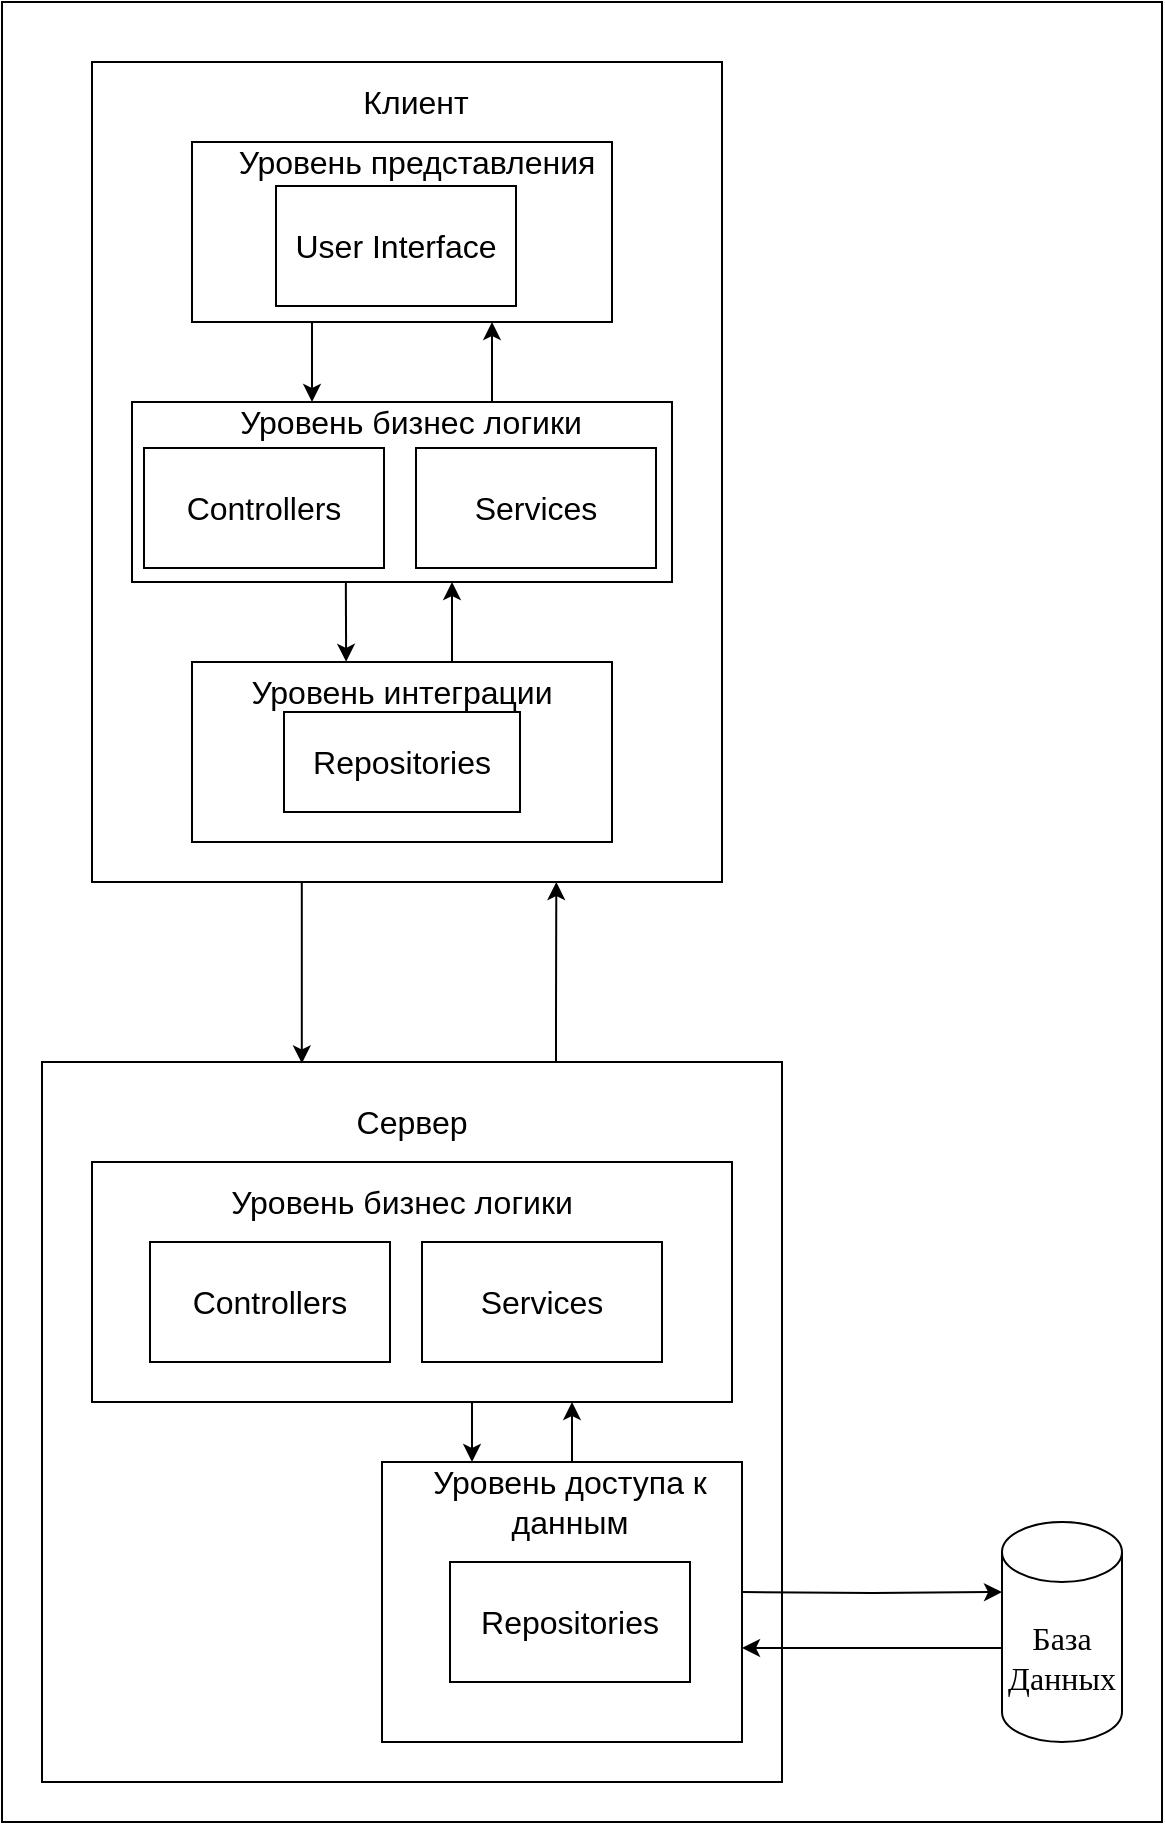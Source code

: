 <mxfile version="13.9.9" type="device"><diagram id="4CwohSx3XO-RwnOVhj3i" name="Страница 1"><mxGraphModel dx="1209" dy="809" grid="1" gridSize="10" guides="1" tooltips="1" connect="1" arrows="1" fold="1" page="1" pageScale="1" pageWidth="827" pageHeight="1169" math="0" shadow="0"><root><mxCell id="0"/><mxCell id="1" parent="0"/><mxCell id="jdhulHM7FEc5rZxlxHxY-47" value="" style="rounded=0;whiteSpace=wrap;html=1;fontSize=16;" vertex="1" parent="1"><mxGeometry x="240" y="250" width="580" height="910" as="geometry"/></mxCell><mxCell id="jdhulHM7FEc5rZxlxHxY-46" style="edgeStyle=orthogonalEdgeStyle;rounded=0;orthogonalLoop=1;jettySize=auto;html=1;entryX=0.737;entryY=1;entryDx=0;entryDy=0;entryPerimeter=0;fontSize=16;" edge="1" parent="1" source="jdhulHM7FEc5rZxlxHxY-14" target="jdhulHM7FEc5rZxlxHxY-21"><mxGeometry relative="1" as="geometry"><Array as="points"><mxPoint x="517" y="760"/><mxPoint x="517" y="760"/></Array></mxGeometry></mxCell><mxCell id="jdhulHM7FEc5rZxlxHxY-14" value="" style="rounded=0;whiteSpace=wrap;html=1;fontSize=16;" vertex="1" parent="1"><mxGeometry x="260" y="780" width="370" height="360" as="geometry"/></mxCell><mxCell id="jdhulHM7FEc5rZxlxHxY-20" style="edgeStyle=orthogonalEdgeStyle;rounded=0;orthogonalLoop=1;jettySize=auto;html=1;entryX=0.75;entryY=1;entryDx=0;entryDy=0;fontSize=16;" edge="1" parent="1" source="jdhulHM7FEc5rZxlxHxY-9" target="jdhulHM7FEc5rZxlxHxY-10"><mxGeometry relative="1" as="geometry"><Array as="points"><mxPoint x="525" y="970"/><mxPoint x="525" y="970"/></Array></mxGeometry></mxCell><mxCell id="jdhulHM7FEc5rZxlxHxY-9" value="" style="rounded=0;whiteSpace=wrap;html=1;fontSize=16;" vertex="1" parent="1"><mxGeometry x="430" y="980" width="180" height="140" as="geometry"/></mxCell><mxCell id="jdhulHM7FEc5rZxlxHxY-19" style="edgeStyle=orthogonalEdgeStyle;rounded=0;orthogonalLoop=1;jettySize=auto;html=1;entryX=0.25;entryY=0;entryDx=0;entryDy=0;fontSize=16;" edge="1" parent="1" source="jdhulHM7FEc5rZxlxHxY-10" target="jdhulHM7FEc5rZxlxHxY-9"><mxGeometry relative="1" as="geometry"><Array as="points"><mxPoint x="475" y="960"/><mxPoint x="475" y="960"/></Array></mxGeometry></mxCell><mxCell id="jdhulHM7FEc5rZxlxHxY-10" value="" style="rounded=0;whiteSpace=wrap;html=1;fontSize=16;" vertex="1" parent="1"><mxGeometry x="285" y="830" width="320" height="120" as="geometry"/></mxCell><mxCell id="jdhulHM7FEc5rZxlxHxY-1" value="&lt;font face=&quot;ISOCPEUR&quot; style=&quot;font-size: 16px;&quot;&gt;База Данных&lt;/font&gt;" style="shape=cylinder3;whiteSpace=wrap;html=1;boundedLbl=1;backgroundOutline=1;size=15;fontSize=16;" vertex="1" parent="1"><mxGeometry x="740" y="1010" width="60" height="110" as="geometry"/></mxCell><mxCell id="jdhulHM7FEc5rZxlxHxY-5" style="edgeStyle=orthogonalEdgeStyle;rounded=0;orthogonalLoop=1;jettySize=auto;html=1;entryX=0;entryY=0;entryDx=0;entryDy=35;entryPerimeter=0;fontSize=16;" edge="1" parent="1" target="jdhulHM7FEc5rZxlxHxY-1"><mxGeometry relative="1" as="geometry"><mxPoint x="610" y="1045" as="sourcePoint"/></mxGeometry></mxCell><mxCell id="jdhulHM7FEc5rZxlxHxY-4" value="Repositories" style="rounded=0;whiteSpace=wrap;html=1;fontSize=16;" vertex="1" parent="1"><mxGeometry x="464" y="1030" width="120" height="60" as="geometry"/></mxCell><mxCell id="jdhulHM7FEc5rZxlxHxY-6" style="edgeStyle=orthogonalEdgeStyle;rounded=0;orthogonalLoop=1;jettySize=auto;html=1;fontSize=16;" edge="1" parent="1" source="jdhulHM7FEc5rZxlxHxY-1"><mxGeometry relative="1" as="geometry"><mxPoint x="610" y="1073" as="targetPoint"/><Array as="points"><mxPoint x="630" y="1073"/><mxPoint x="630" y="1073"/></Array></mxGeometry></mxCell><mxCell id="jdhulHM7FEc5rZxlxHxY-7" value="Controllers" style="rounded=0;whiteSpace=wrap;html=1;fontSize=16;" vertex="1" parent="1"><mxGeometry x="314" y="870" width="120" height="60" as="geometry"/></mxCell><mxCell id="jdhulHM7FEc5rZxlxHxY-8" value="Services" style="rounded=0;whiteSpace=wrap;html=1;fontSize=16;" vertex="1" parent="1"><mxGeometry x="450" y="870" width="120" height="60" as="geometry"/></mxCell><mxCell id="jdhulHM7FEc5rZxlxHxY-11" value="Уровень доступа к данным" style="text;html=1;strokeColor=none;fillColor=none;align=center;verticalAlign=middle;whiteSpace=wrap;rounded=0;fontSize=16;" vertex="1" parent="1"><mxGeometry x="434" y="990" width="180" height="20" as="geometry"/></mxCell><mxCell id="jdhulHM7FEc5rZxlxHxY-15" value="Уровень бизнес логики" style="text;html=1;strokeColor=none;fillColor=none;align=center;verticalAlign=middle;whiteSpace=wrap;rounded=0;fontSize=16;" vertex="1" parent="1"><mxGeometry x="345" y="840" width="190" height="20" as="geometry"/></mxCell><mxCell id="jdhulHM7FEc5rZxlxHxY-17" value="Сервер" style="text;html=1;strokeColor=none;fillColor=none;align=center;verticalAlign=middle;whiteSpace=wrap;rounded=0;fontSize=16;" vertex="1" parent="1"><mxGeometry x="350" y="800" width="190" height="20" as="geometry"/></mxCell><mxCell id="jdhulHM7FEc5rZxlxHxY-45" style="edgeStyle=orthogonalEdgeStyle;rounded=0;orthogonalLoop=1;jettySize=auto;html=1;entryX=0.351;entryY=0.002;entryDx=0;entryDy=0;fontSize=16;entryPerimeter=0;" edge="1" parent="1" source="jdhulHM7FEc5rZxlxHxY-21" target="jdhulHM7FEc5rZxlxHxY-14"><mxGeometry relative="1" as="geometry"><Array as="points"><mxPoint x="390" y="781"/></Array></mxGeometry></mxCell><mxCell id="jdhulHM7FEc5rZxlxHxY-21" value="" style="rounded=0;whiteSpace=wrap;html=1;fontSize=16;" vertex="1" parent="1"><mxGeometry x="285" y="280" width="315" height="410" as="geometry"/></mxCell><mxCell id="jdhulHM7FEc5rZxlxHxY-42" style="edgeStyle=orthogonalEdgeStyle;rounded=0;orthogonalLoop=1;jettySize=auto;html=1;fontSize=16;" edge="1" parent="1" source="jdhulHM7FEc5rZxlxHxY-22" target="jdhulHM7FEc5rZxlxHxY-23"><mxGeometry relative="1" as="geometry"><Array as="points"><mxPoint x="395" y="440"/><mxPoint x="395" y="440"/></Array></mxGeometry></mxCell><mxCell id="jdhulHM7FEc5rZxlxHxY-22" value="" style="rounded=0;whiteSpace=wrap;html=1;fontSize=16;" vertex="1" parent="1"><mxGeometry x="335" y="320" width="210" height="90" as="geometry"/></mxCell><mxCell id="jdhulHM7FEc5rZxlxHxY-41" style="edgeStyle=orthogonalEdgeStyle;rounded=0;orthogonalLoop=1;jettySize=auto;html=1;fontSize=16;" edge="1" parent="1" source="jdhulHM7FEc5rZxlxHxY-23"><mxGeometry relative="1" as="geometry"><mxPoint x="485" y="410" as="targetPoint"/><Array as="points"><mxPoint x="485" y="410"/></Array></mxGeometry></mxCell><mxCell id="jdhulHM7FEc5rZxlxHxY-23" value="" style="rounded=0;whiteSpace=wrap;html=1;fontSize=16;" vertex="1" parent="1"><mxGeometry x="305" y="450" width="270" height="90" as="geometry"/></mxCell><mxCell id="jdhulHM7FEc5rZxlxHxY-35" style="edgeStyle=orthogonalEdgeStyle;rounded=0;orthogonalLoop=1;jettySize=auto;html=1;fontSize=16;" edge="1" parent="1" source="jdhulHM7FEc5rZxlxHxY-24"><mxGeometry relative="1" as="geometry"><mxPoint x="465" y="540" as="targetPoint"/><Array as="points"><mxPoint x="465" y="540"/></Array></mxGeometry></mxCell><mxCell id="jdhulHM7FEc5rZxlxHxY-24" value="" style="rounded=0;whiteSpace=wrap;html=1;fontSize=16;" vertex="1" parent="1"><mxGeometry x="335" y="580" width="210" height="90" as="geometry"/></mxCell><mxCell id="jdhulHM7FEc5rZxlxHxY-25" value="Уровень интеграции" style="text;html=1;strokeColor=none;fillColor=none;align=center;verticalAlign=middle;whiteSpace=wrap;rounded=0;fontSize=16;" vertex="1" parent="1"><mxGeometry x="356" y="585" width="168" height="20" as="geometry"/></mxCell><mxCell id="jdhulHM7FEc5rZxlxHxY-28" value="Repositories" style="rounded=0;whiteSpace=wrap;html=1;fontSize=16;" vertex="1" parent="1"><mxGeometry x="381" y="605" width="118" height="50" as="geometry"/></mxCell><mxCell id="jdhulHM7FEc5rZxlxHxY-29" value="Уровень бизнес логики" style="text;html=1;strokeColor=none;fillColor=none;align=center;verticalAlign=middle;whiteSpace=wrap;rounded=0;fontSize=16;" vertex="1" parent="1"><mxGeometry x="350" y="450" width="189" height="20" as="geometry"/></mxCell><mxCell id="jdhulHM7FEc5rZxlxHxY-30" value="Services" style="rounded=0;whiteSpace=wrap;html=1;fontSize=16;" vertex="1" parent="1"><mxGeometry x="447" y="473" width="120" height="60" as="geometry"/></mxCell><mxCell id="jdhulHM7FEc5rZxlxHxY-31" value="Controllers" style="rounded=0;whiteSpace=wrap;html=1;fontSize=16;" vertex="1" parent="1"><mxGeometry x="311" y="473" width="120" height="60" as="geometry"/></mxCell><mxCell id="jdhulHM7FEc5rZxlxHxY-32" value="Уровень представления" style="text;html=1;strokeColor=none;fillColor=none;align=center;verticalAlign=middle;whiteSpace=wrap;rounded=0;fontSize=16;" vertex="1" parent="1"><mxGeometry x="353" y="320" width="189" height="20" as="geometry"/></mxCell><mxCell id="jdhulHM7FEc5rZxlxHxY-33" value="User Interface" style="rounded=0;whiteSpace=wrap;html=1;fontSize=16;" vertex="1" parent="1"><mxGeometry x="377" y="342" width="120" height="60" as="geometry"/></mxCell><mxCell id="jdhulHM7FEc5rZxlxHxY-39" value="" style="endArrow=classic;html=1;fontSize=16;entryX=0.367;entryY=-0.001;entryDx=0;entryDy=0;entryPerimeter=0;exitX=0.396;exitY=0.999;exitDx=0;exitDy=0;exitPerimeter=0;" edge="1" parent="1" source="jdhulHM7FEc5rZxlxHxY-23" target="jdhulHM7FEc5rZxlxHxY-24"><mxGeometry width="50" height="50" relative="1" as="geometry"><mxPoint x="412" y="550" as="sourcePoint"/><mxPoint x="384" y="580" as="targetPoint"/></mxGeometry></mxCell><mxCell id="jdhulHM7FEc5rZxlxHxY-43" value="Клиент" style="text;html=1;strokeColor=none;fillColor=none;align=center;verticalAlign=middle;whiteSpace=wrap;rounded=0;fontSize=16;" vertex="1" parent="1"><mxGeometry x="352" y="290" width="190" height="20" as="geometry"/></mxCell></root></mxGraphModel></diagram></mxfile>
